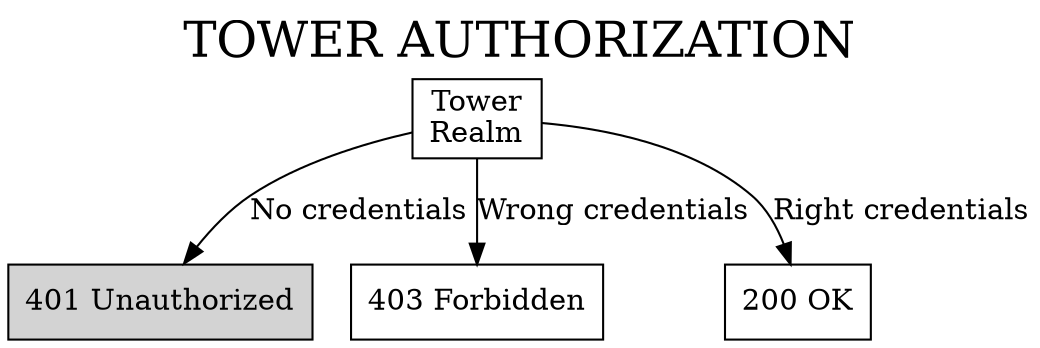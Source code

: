 digraph {
  label="TOWER AUTHORIZATION";
  labelloc=t;
  fontsize=24;
  node [shape=box];

  realm [label="Tower\nRealm"];
  unauthorized [label="401 Unauthorized",bgcolor="black",style="filled"];
  forbidden [label="403 Forbidden"];
  access [label="200 OK"];

  realm -> unauthorized [label="No credentials"];
  realm -> forbidden [label="Wrong credentials"];
  realm -> access [label="Right credentials"];

}
